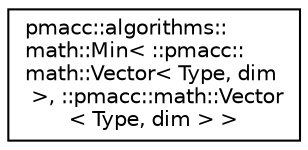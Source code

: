 digraph "Graphical Class Hierarchy"
{
 // LATEX_PDF_SIZE
  edge [fontname="Helvetica",fontsize="10",labelfontname="Helvetica",labelfontsize="10"];
  node [fontname="Helvetica",fontsize="10",shape=record];
  rankdir="LR";
  Node0 [label="pmacc::algorithms::\lmath::Min\< ::pmacc::\lmath::Vector\< Type, dim\l \>, ::pmacc::math::Vector\l\< Type, dim \> \>",height=0.2,width=0.4,color="black", fillcolor="white", style="filled",URL="$structpmacc_1_1algorithms_1_1math_1_1_min_3_01_1_1pmacc_1_1math_1_1_vector_3_01_type_00_01dim_0107226367686d703eba89d5a0b36ad862.html",tooltip=" "];
}
